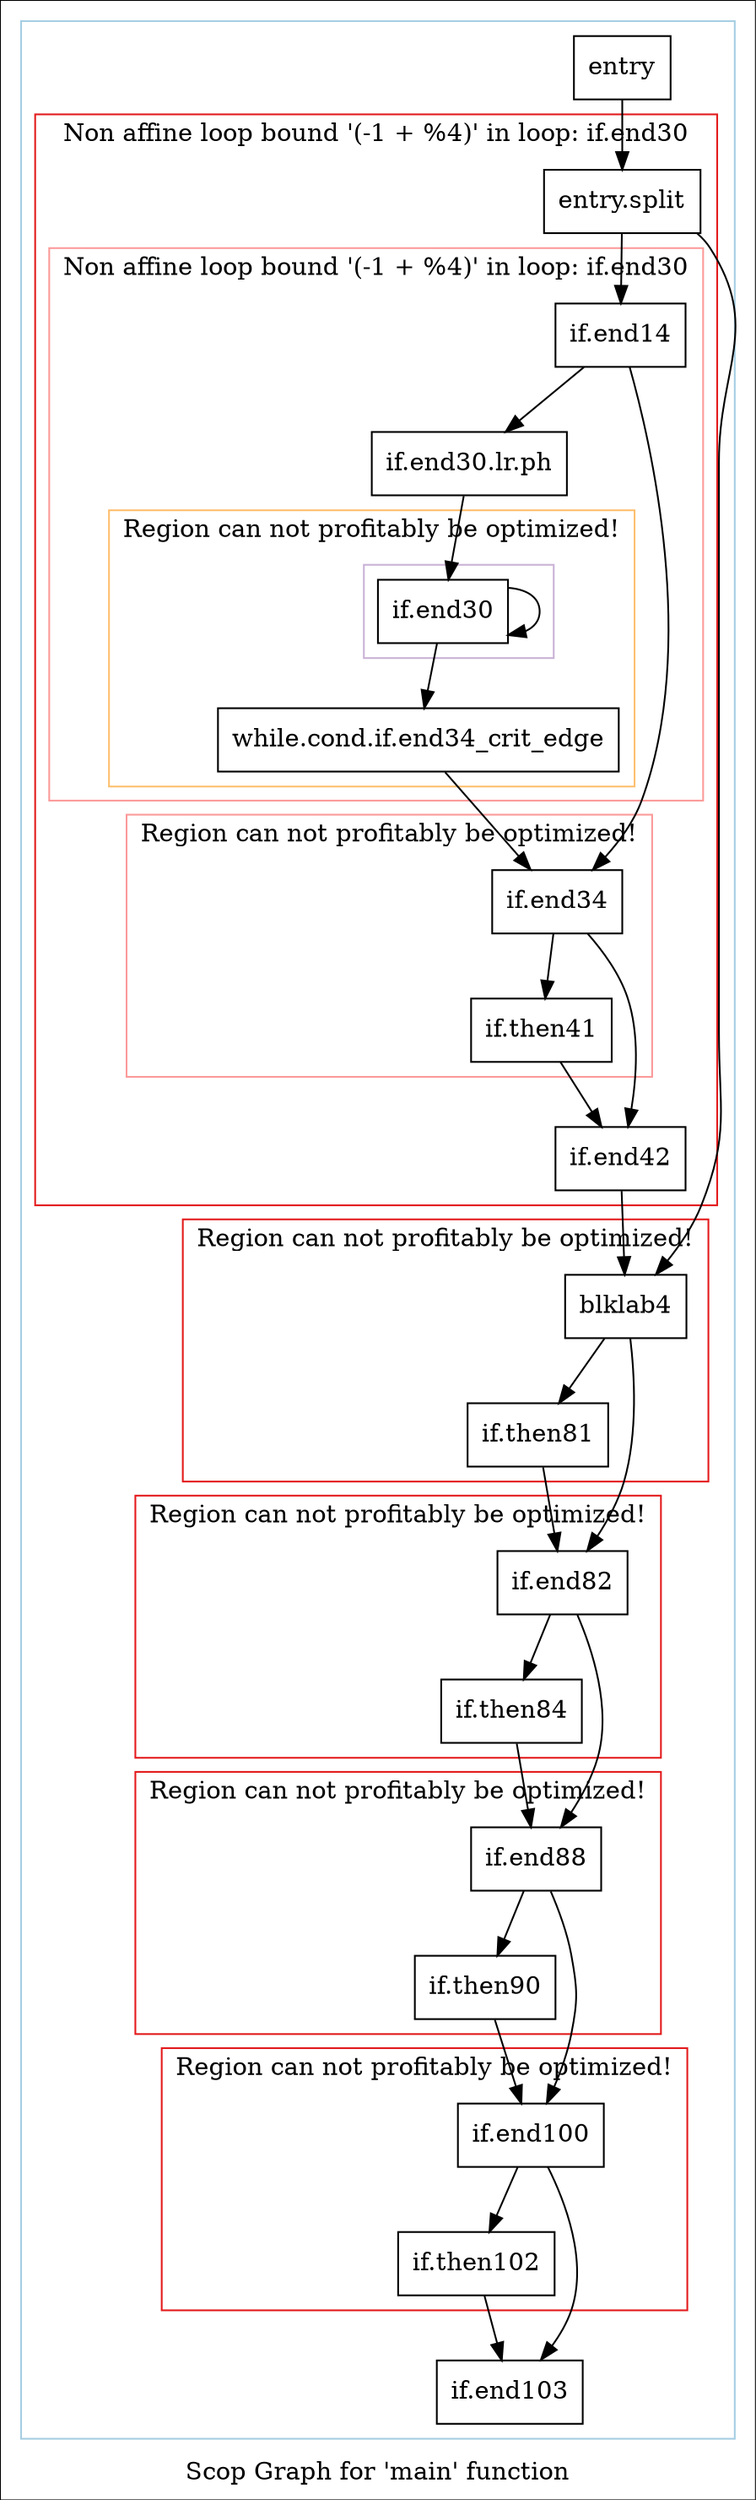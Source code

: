 digraph "Scop Graph for 'main' function" {
	label="Scop Graph for 'main' function";

	Node0xbe30320 [shape=record,label="{entry}"];
	Node0xbe30320 -> Node0xbe57db0;
	Node0xbe57db0 [shape=record,label="{entry.split}"];
	Node0xbe57db0 -> Node0xbe2b220;
	Node0xbe57db0 -> Node0xbe58970;
	Node0xbe2b220 [shape=record,label="{blklab4}"];
	Node0xbe2b220 -> Node0xbe29240;
	Node0xbe2b220 -> Node0xbe320f0;
	Node0xbe29240 [shape=record,label="{if.end82}"];
	Node0xbe29240 -> Node0xbe32150;
	Node0xbe29240 -> Node0xbe32df0;
	Node0xbe32150 [shape=record,label="{if.end88}"];
	Node0xbe32150 -> Node0xbe32e50;
	Node0xbe32150 -> Node0xbe32eb0;
	Node0xbe32e50 [shape=record,label="{if.end100}"];
	Node0xbe32e50 -> Node0xbe32ed0;
	Node0xbe32e50 -> Node0xbe55cd0;
	Node0xbe32ed0 [shape=record,label="{if.end103}"];
	Node0xbe55cd0 [shape=record,label="{if.then102}"];
	Node0xbe55cd0 -> Node0xbe32ed0;
	Node0xbe32eb0 [shape=record,label="{if.then90}"];
	Node0xbe32eb0 -> Node0xbe32e50;
	Node0xbe32df0 [shape=record,label="{if.then84}"];
	Node0xbe32df0 -> Node0xbe32150;
	Node0xbe320f0 [shape=record,label="{if.then81}"];
	Node0xbe320f0 -> Node0xbe29240;
	Node0xbe58970 [shape=record,label="{if.end14}"];
	Node0xbe58970 -> Node0xbe55cf0;
	Node0xbe58970 -> Node0xbe43b70;
	Node0xbe55cf0 [shape=record,label="{if.end30.lr.ph}"];
	Node0xbe55cf0 -> Node0xbe58910;
	Node0xbe58910 [shape=record,label="{if.end30}"];
	Node0xbe58910 -> Node0xbe58910[constraint=false];
	Node0xbe58910 -> Node0xbe29210;
	Node0xbe29210 [shape=record,label="{while.cond.if.end34_crit_edge}"];
	Node0xbe29210 -> Node0xbe43b70;
	Node0xbe43b70 [shape=record,label="{if.end34}"];
	Node0xbe43b70 -> Node0xbe31f20;
	Node0xbe43b70 -> Node0xbe31f40;
	Node0xbe31f20 [shape=record,label="{if.end42}"];
	Node0xbe31f20 -> Node0xbe2b220;
	Node0xbe31f40 [shape=record,label="{if.then41}"];
	Node0xbe31f40 -> Node0xbe31f20;
	colorscheme = "paired12"
        subgraph cluster_0xbe583f0 {
          label = "";
          style = solid;
          color = 1
          subgraph cluster_0xbe59010 {
            label = "Non affine loop bound '(-1 + %4)' in loop: if.end30";
            style = solid;
            color = 6
            subgraph cluster_0xbe30250 {
              label = "Non affine loop bound '(-1 + %4)' in loop: if.end30";
              style = solid;
              color = 5
              subgraph cluster_0xbe59090 {
                label = "Region can not profitably be optimized!";
                style = solid;
                color = 7
                subgraph cluster_0xbe44040 {
                  label = "";
                  style = solid;
                  color = 9
                  Node0xbe58910;
                }
                Node0xbe29210;
              }
              Node0xbe58970;
              Node0xbe55cf0;
            }
            subgraph cluster_0xbe285e0 {
              label = "Region can not profitably be optimized!";
              style = solid;
              color = 5
              Node0xbe43b70;
              Node0xbe31f40;
            }
            Node0xbe57db0;
            Node0xbe31f20;
          }
          subgraph cluster_0xbe57380 {
            label = "Region can not profitably be optimized!";
            style = solid;
            color = 6
            Node0xbe2b220;
            Node0xbe320f0;
          }
          subgraph cluster_0xbe50ff0 {
            label = "Region can not profitably be optimized!";
            style = solid;
            color = 6
            Node0xbe29240;
            Node0xbe32df0;
          }
          subgraph cluster_0xbe303c0 {
            label = "Region can not profitably be optimized!";
            style = solid;
            color = 6
            Node0xbe32150;
            Node0xbe32eb0;
          }
          subgraph cluster_0xbe2bd40 {
            label = "Region can not profitably be optimized!";
            style = solid;
            color = 6
            Node0xbe32e50;
            Node0xbe55cd0;
          }
          Node0xbe30320;
          Node0xbe32ed0;
        }
}
